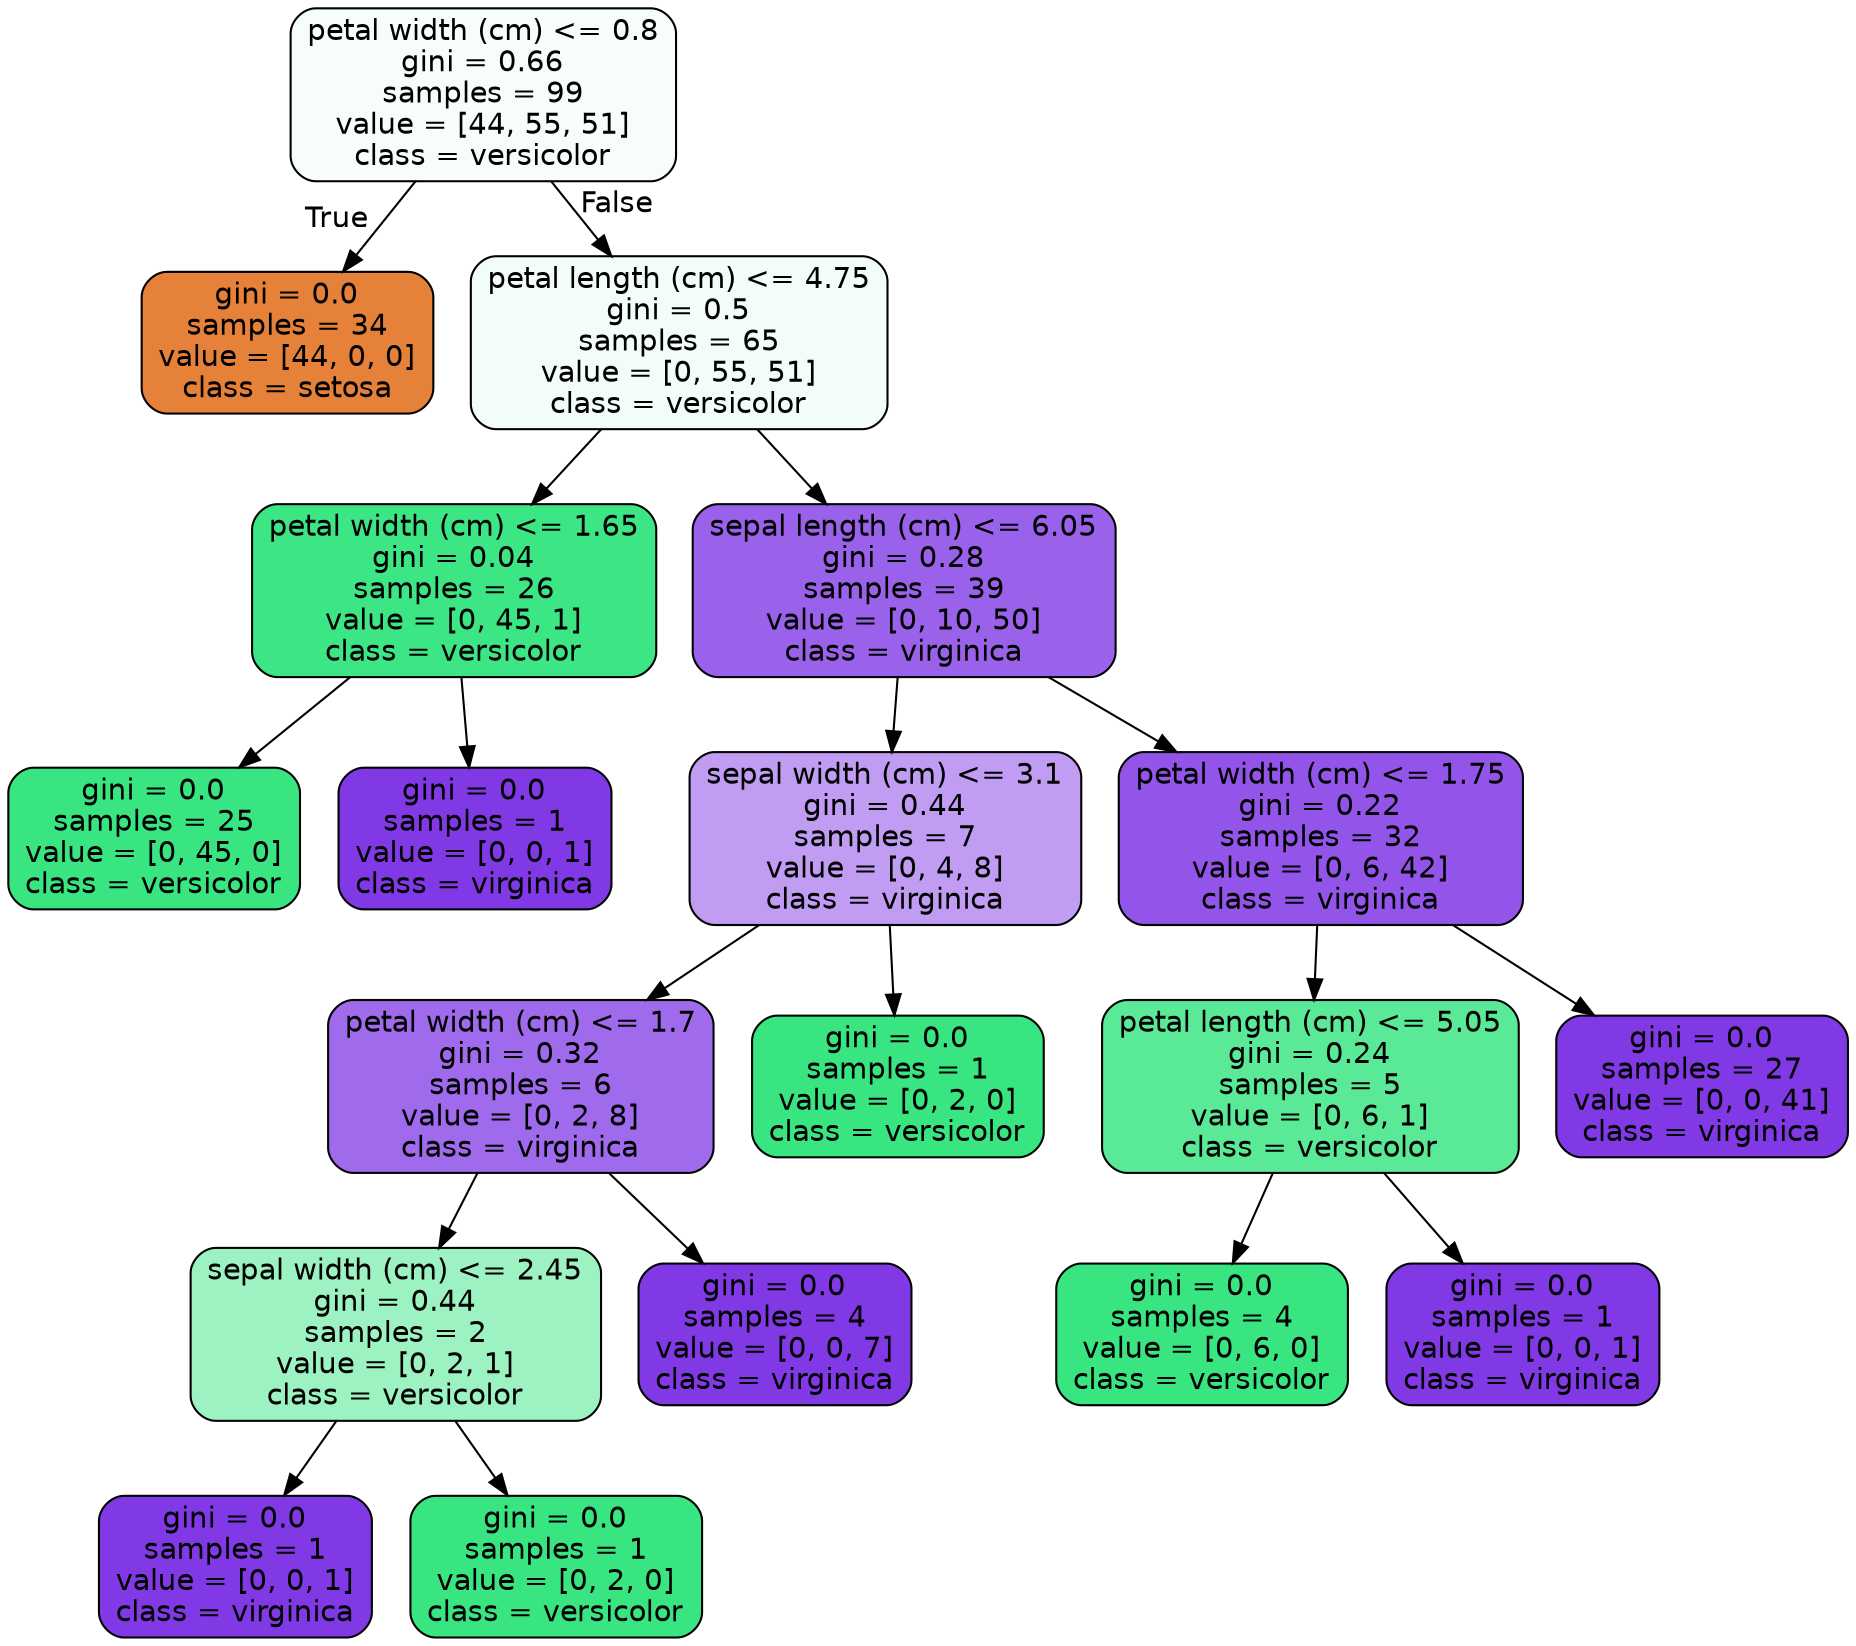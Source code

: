 digraph Tree {
node [shape=box, style="filled, rounded", color="black", fontname=helvetica] ;
edge [fontname=helvetica] ;
0 [label="petal width (cm) <= 0.8\ngini = 0.66\nsamples = 99\nvalue = [44, 55, 51]\nclass = versicolor", fillcolor="#f7fefa"] ;
1 [label="gini = 0.0\nsamples = 34\nvalue = [44, 0, 0]\nclass = setosa", fillcolor="#e58139"] ;
0 -> 1 [labeldistance=2.5, labelangle=45, headlabel="True"] ;
2 [label="petal length (cm) <= 4.75\ngini = 0.5\nsamples = 65\nvalue = [0, 55, 51]\nclass = versicolor", fillcolor="#f1fdf6"] ;
0 -> 2 [labeldistance=2.5, labelangle=-45, headlabel="False"] ;
3 [label="petal width (cm) <= 1.65\ngini = 0.04\nsamples = 26\nvalue = [0, 45, 1]\nclass = versicolor", fillcolor="#3de684"] ;
2 -> 3 ;
4 [label="gini = 0.0\nsamples = 25\nvalue = [0, 45, 0]\nclass = versicolor", fillcolor="#39e581"] ;
3 -> 4 ;
5 [label="gini = 0.0\nsamples = 1\nvalue = [0, 0, 1]\nclass = virginica", fillcolor="#8139e5"] ;
3 -> 5 ;
6 [label="sepal length (cm) <= 6.05\ngini = 0.28\nsamples = 39\nvalue = [0, 10, 50]\nclass = virginica", fillcolor="#9a61ea"] ;
2 -> 6 ;
7 [label="sepal width (cm) <= 3.1\ngini = 0.44\nsamples = 7\nvalue = [0, 4, 8]\nclass = virginica", fillcolor="#c09cf2"] ;
6 -> 7 ;
8 [label="petal width (cm) <= 1.7\ngini = 0.32\nsamples = 6\nvalue = [0, 2, 8]\nclass = virginica", fillcolor="#a06aec"] ;
7 -> 8 ;
9 [label="sepal width (cm) <= 2.45\ngini = 0.44\nsamples = 2\nvalue = [0, 2, 1]\nclass = versicolor", fillcolor="#9cf2c0"] ;
8 -> 9 ;
10 [label="gini = 0.0\nsamples = 1\nvalue = [0, 0, 1]\nclass = virginica", fillcolor="#8139e5"] ;
9 -> 10 ;
11 [label="gini = 0.0\nsamples = 1\nvalue = [0, 2, 0]\nclass = versicolor", fillcolor="#39e581"] ;
9 -> 11 ;
12 [label="gini = 0.0\nsamples = 4\nvalue = [0, 0, 7]\nclass = virginica", fillcolor="#8139e5"] ;
8 -> 12 ;
13 [label="gini = 0.0\nsamples = 1\nvalue = [0, 2, 0]\nclass = versicolor", fillcolor="#39e581"] ;
7 -> 13 ;
14 [label="petal width (cm) <= 1.75\ngini = 0.22\nsamples = 32\nvalue = [0, 6, 42]\nclass = virginica", fillcolor="#9355e9"] ;
6 -> 14 ;
15 [label="petal length (cm) <= 5.05\ngini = 0.24\nsamples = 5\nvalue = [0, 6, 1]\nclass = versicolor", fillcolor="#5ae996"] ;
14 -> 15 ;
16 [label="gini = 0.0\nsamples = 4\nvalue = [0, 6, 0]\nclass = versicolor", fillcolor="#39e581"] ;
15 -> 16 ;
17 [label="gini = 0.0\nsamples = 1\nvalue = [0, 0, 1]\nclass = virginica", fillcolor="#8139e5"] ;
15 -> 17 ;
18 [label="gini = 0.0\nsamples = 27\nvalue = [0, 0, 41]\nclass = virginica", fillcolor="#8139e5"] ;
14 -> 18 ;
}